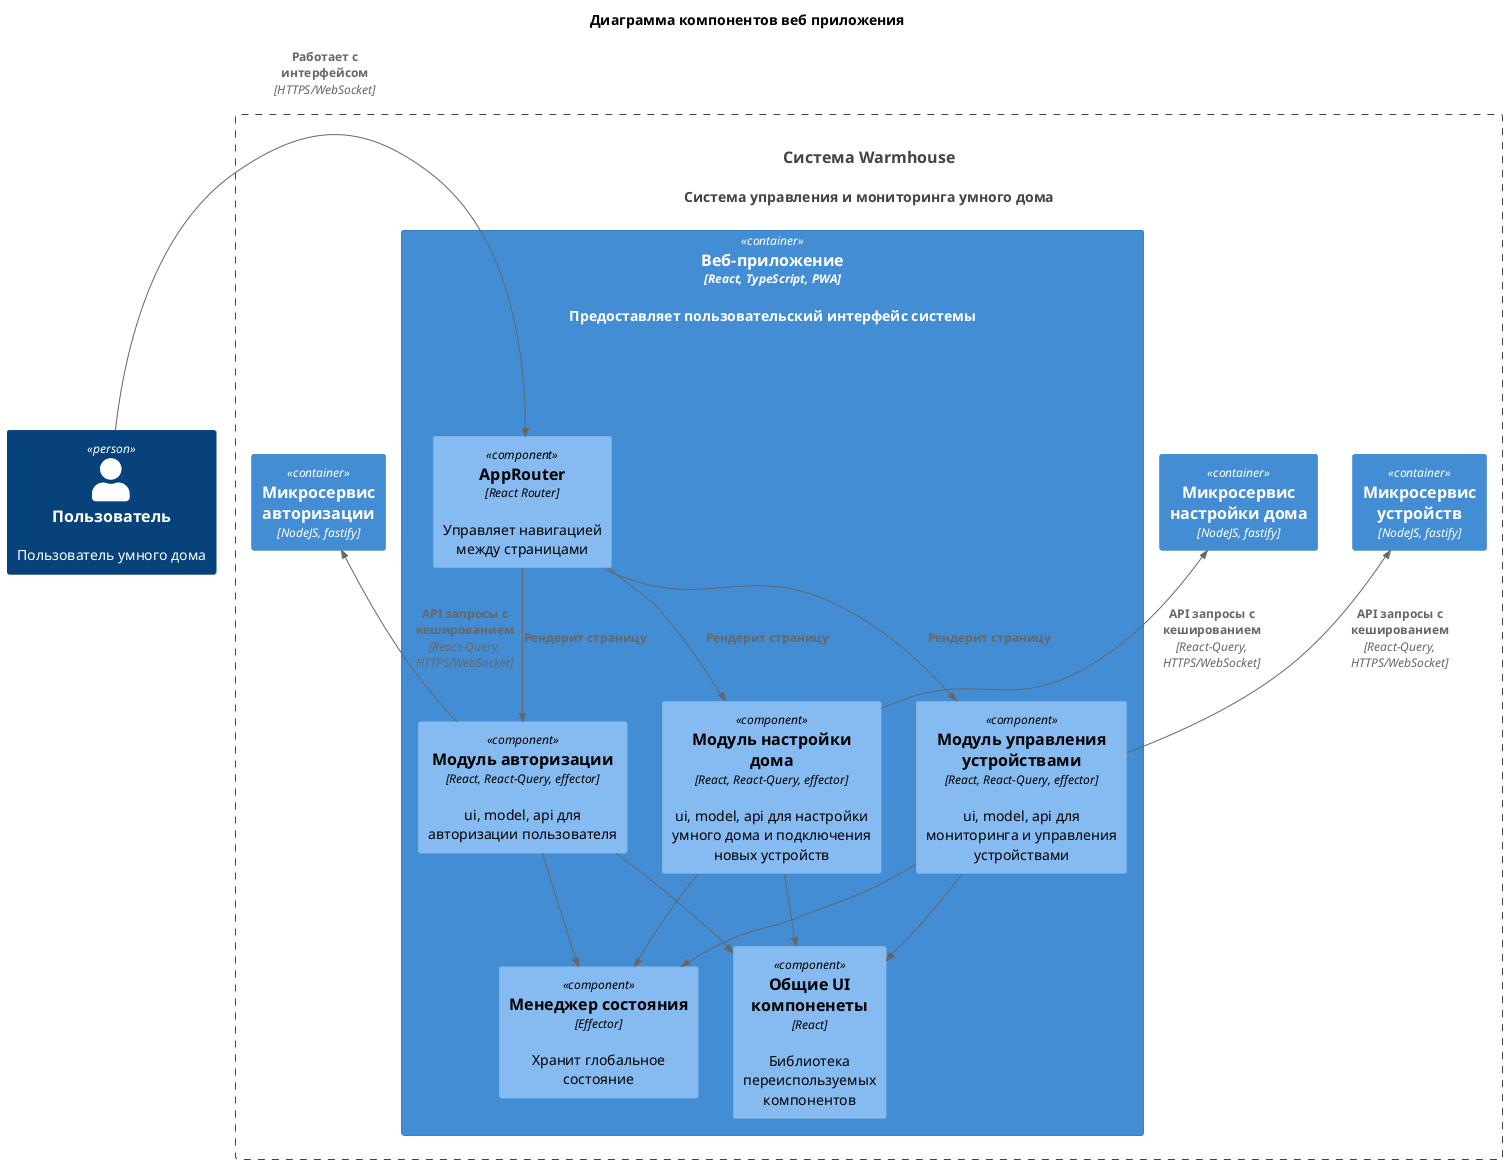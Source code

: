 @startuml C4_component_WebApp
title Диаграмма компонентов веб приложения

top to bottom direction

!include <C4/C4_Component>

Person(User, "Пользователь", "Пользователь умного дома")

System(Warmhouse, "Система Warmhouse", "Система управления и мониторинга умного дома")

Container_Boundary(Warmhouse, "Система Warmhouse", "Система управления и мониторинга умного дома") {
    Container(AuthService, "Микросервис авторизации", "NodeJS, fastify")
    Container(HomeService, "Микросервис настройки дома", "NodeJS, fastify")
    Container(DevicesService, "Микросервис устройств", "NodeJS, fastify")
    Container(WebApp, "Веб-приложение", "React, TypeScript, PWA", "Предоставляет пользовательский интерфейс системы")
}

Container(WebApp, "Веб-приложение", "React, TypeScript, PWA", "Предоставляет пользовательский интерфейс системы") {
    Component(AppRouter, "AppRouter", "React Router", "Управляет навигацией между страницами")
    Component(AuthModule, "Модуль авторизации", "React, React-Query, effector", "ui, model, api для авторизации пользователя")
    Component(HomeModule, "Модуль настройки дома", "React, React-Query, effector", "ui, model, api для настройки умного дома и подключения новых устройств")
    Component(DeviceControlModule, "Модуль управления устройствами", "React, React-Query, effector", "ui, model, api для мониторинга и управления устройствами")
    Component(StateManager, "Менеджер состояния", "Effector", "Хранит глобальное состояние")
    Component(UIComponents, "Общие UI компоненеты", "React", "Библиотека переиспользуемых компонентов")
}

Rel_R(User, AppRouter, "Работает с интерфейсом", "HTTPS/WebSocket")

Rel(AppRouter, AuthModule, "Рендерит страницу")
Rel(AppRouter, HomeModule, "Рендерит страницу")
Rel(AppRouter, DeviceControlModule, "Рендерит страницу")

Rel(AuthModule, StateManager, "")
Rel(AuthModule, UIComponents, "")
Rel_U(AuthModule, AuthService, "API запросы с кешированием", "React-Query, HTTPS/WebSocket")

Rel(HomeModule, StateManager, "")
Rel(HomeModule, UIComponents, "")
Rel_U(HomeModule, HomeService, "API запросы с кешированием", "React-Query, HTTPS/WebSocket")

Rel(DeviceControlModule, StateManager, "")
Rel(DeviceControlModule, UIComponents, "")
Rel_U(DeviceControlModule, DevicesService, "API запросы с кешированием", "React-Query, HTTPS/WebSocket")

@enduml